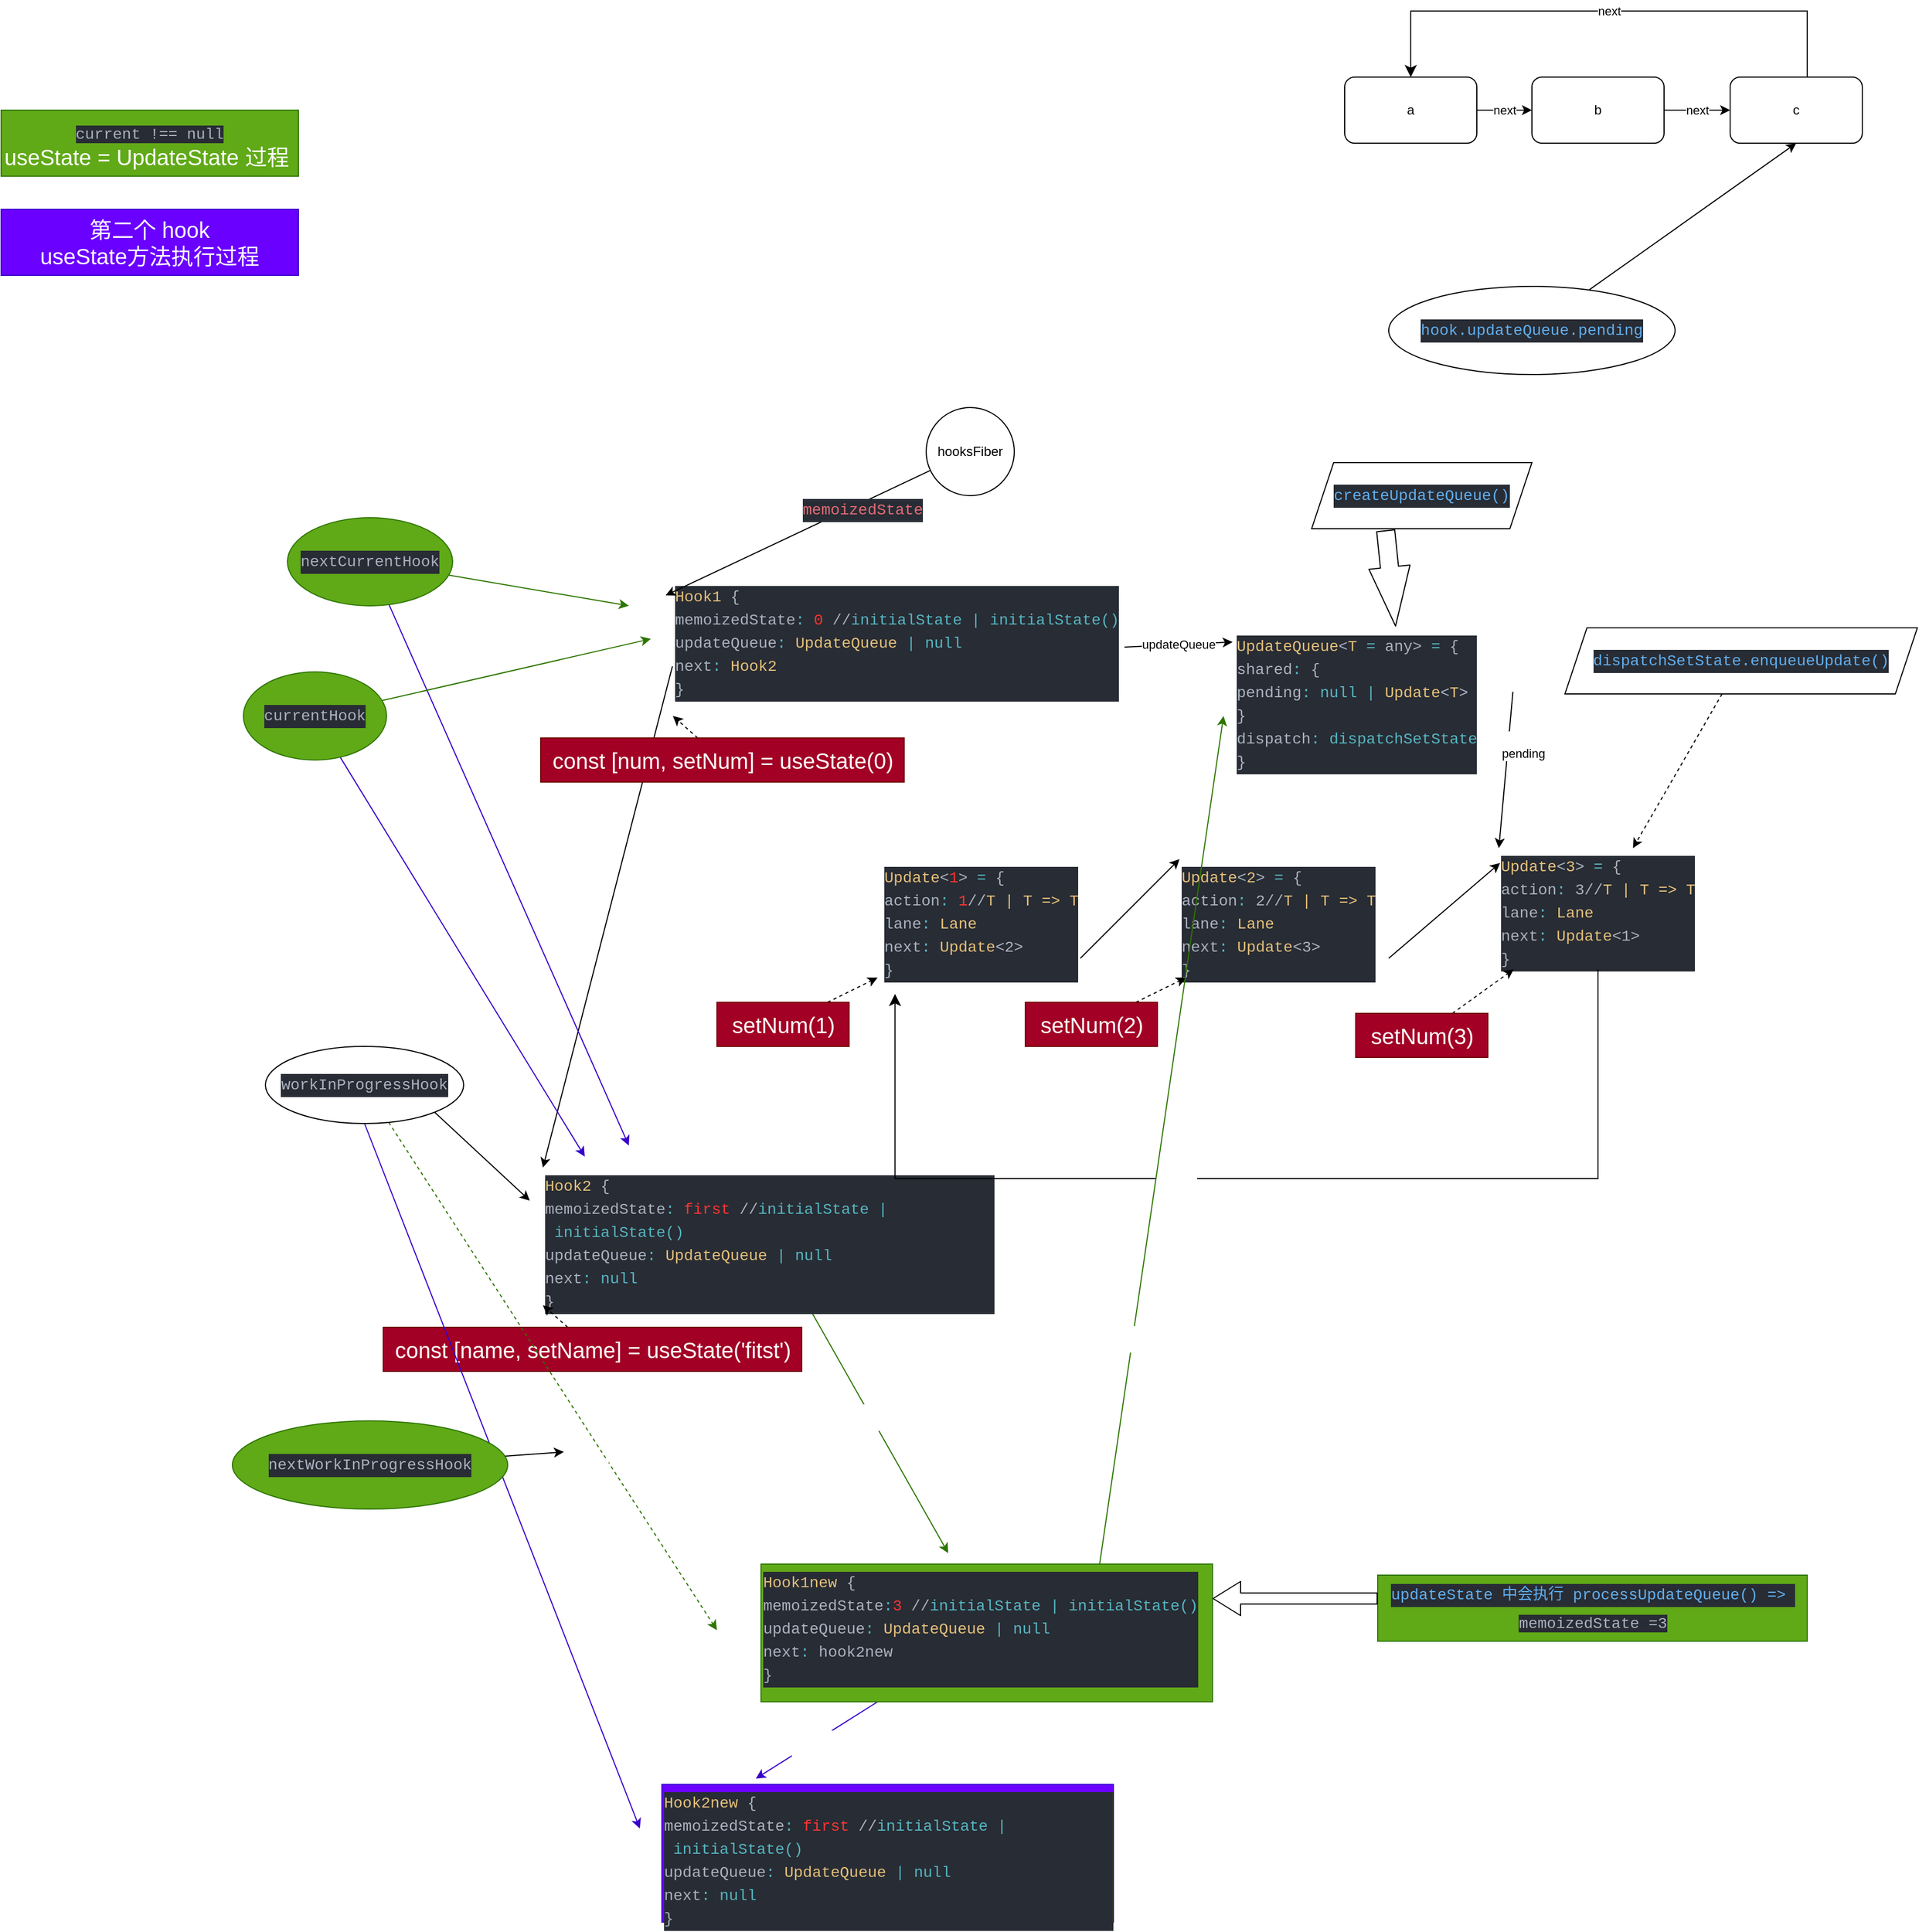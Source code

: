 <mxfile>
    <diagram id="9guuLANdmSC8G7DQ9ks0" name="第 1 页">
        <mxGraphModel dx="3369" dy="1570" grid="1" gridSize="10" guides="1" tooltips="1" connect="1" arrows="1" fold="1" page="1" pageScale="1" pageWidth="827" pageHeight="1169" math="0" shadow="0">
            <root>
                <mxCell id="0"/>
                <mxCell id="1" parent="0"/>
                <mxCell id="5" value="next" style="edgeStyle=none;html=1;" edge="1" parent="1" source="2" target="3">
                    <mxGeometry relative="1" as="geometry"/>
                </mxCell>
                <mxCell id="2" value="a" style="rounded=1;whiteSpace=wrap;html=1;" vertex="1" parent="1">
                    <mxGeometry x="170" y="130" width="120" height="60" as="geometry"/>
                </mxCell>
                <mxCell id="6" value="next" style="edgeStyle=none;html=1;entryX=0;entryY=0.5;entryDx=0;entryDy=0;" edge="1" parent="1" source="3" target="4">
                    <mxGeometry relative="1" as="geometry"/>
                </mxCell>
                <mxCell id="3" value="b" style="rounded=1;whiteSpace=wrap;html=1;" vertex="1" parent="1">
                    <mxGeometry x="340" y="130" width="120" height="60" as="geometry"/>
                </mxCell>
                <mxCell id="4" value="c" style="rounded=1;whiteSpace=wrap;html=1;" vertex="1" parent="1">
                    <mxGeometry x="520" y="130" width="120" height="60" as="geometry"/>
                </mxCell>
                <mxCell id="8" value="" style="edgeStyle=none;html=1;entryX=0.5;entryY=1;entryDx=0;entryDy=0;" edge="1" parent="1" source="7" target="4">
                    <mxGeometry relative="1" as="geometry"/>
                </mxCell>
                <mxCell id="7" value="&lt;div style=&quot;background-color: rgb(40, 44, 52); font-family: Menlo, Monaco, &amp;quot;Courier New&amp;quot;, monospace; font-size: 14px; line-height: 21px;&quot;&gt;&lt;font color=&quot;#61afef&quot;&gt;hook.updateQueue.pending&lt;/font&gt;&lt;/div&gt;" style="ellipse;whiteSpace=wrap;html=1;" vertex="1" parent="1">
                    <mxGeometry x="210" y="320" width="260" height="80" as="geometry"/>
                </mxCell>
                <mxCell id="9" value="next" style="edgeStyle=segmentEdgeStyle;endArrow=classic;html=1;curved=0;rounded=0;endSize=8;startSize=8;sourcePerimeterSpacing=0;targetPerimeterSpacing=0;entryX=0.5;entryY=0;entryDx=0;entryDy=0;" edge="1" parent="1" source="4" target="2">
                    <mxGeometry width="100" relative="1" as="geometry">
                        <mxPoint x="590" y="110" as="sourcePoint"/>
                        <mxPoint x="240" y="120" as="targetPoint"/>
                        <Array as="points">
                            <mxPoint x="590" y="70"/>
                            <mxPoint x="230" y="70"/>
                        </Array>
                    </mxGeometry>
                </mxCell>
                <mxCell id="10" value="&lt;div style=&quot;background-color: rgb(40, 44, 52); font-family: Menlo, Monaco, &amp;quot;Courier New&amp;quot;, monospace; font-weight: normal; font-size: 14px; line-height: 21px;&quot;&gt;&lt;div style=&quot;&quot;&gt;&lt;span style=&quot;color: rgb(229, 192, 123);&quot;&gt;Update&lt;/span&gt;&lt;span style=&quot;color: rgb(171, 178, 191);&quot;&gt;&amp;lt;&lt;/span&gt;&lt;font color=&quot;#e5c07b&quot;&gt;3&lt;/font&gt;&lt;span style=&quot;color: rgb(171, 178, 191);&quot;&gt;&amp;gt; &lt;/span&gt;&lt;span style=&quot;color: rgb(86, 182, 194);&quot;&gt;=&lt;/span&gt;&lt;span style=&quot;color: rgb(171, 178, 191);&quot;&gt; {&lt;/span&gt;&lt;/div&gt;&lt;div style=&quot;&quot;&gt;&lt;span style=&quot;color: rgb(171, 178, 191);&quot;&gt;  action&lt;/span&gt;&lt;span style=&quot;color: rgb(86, 182, 194);&quot;&gt;:&lt;/span&gt;&lt;span style=&quot;color: rgb(171, 178, 191);&quot;&gt;&amp;nbsp;3//&lt;/span&gt;&lt;font color=&quot;#e5c07b&quot;&gt;T | T =&amp;gt; T&lt;/font&gt;&lt;/div&gt;&lt;div style=&quot;color: rgb(171, 178, 191);&quot;&gt;&lt;span style=&quot;color: #abb2bf;&quot;&gt;  lane&lt;/span&gt;&lt;span style=&quot;color: #56b6c2;&quot;&gt;:&lt;/span&gt;&lt;span style=&quot;color: #abb2bf;&quot;&gt; &lt;/span&gt;&lt;span style=&quot;color: #e5c07b;&quot;&gt;Lane&lt;/span&gt;&lt;/div&gt;&lt;div style=&quot;color: rgb(171, 178, 191);&quot;&gt;&lt;span style=&quot;color: #abb2bf;&quot;&gt;  next&lt;/span&gt;&lt;span style=&quot;color: #56b6c2;&quot;&gt;:&lt;/span&gt;&lt;span style=&quot;color: #abb2bf;&quot;&gt; &lt;/span&gt;&lt;span style=&quot;color: #e5c07b;&quot;&gt;Update&lt;/span&gt;&lt;span style=&quot;color: #abb2bf;&quot;&gt;&amp;lt;1&amp;gt;&lt;/span&gt;&lt;/div&gt;&lt;div style=&quot;color: rgb(171, 178, 191);&quot;&gt;&lt;span style=&quot;color: #abb2bf;&quot;&gt;}&lt;/span&gt;&lt;/div&gt;&lt;/div&gt;" style="text;whiteSpace=wrap;html=1;" vertex="1" parent="1">
                    <mxGeometry x="310" y="830" width="180" height="110" as="geometry"/>
                </mxCell>
                <mxCell id="12" style="edgeStyle=none;html=1;exitX=1.011;exitY=0.415;exitDx=0;exitDy=0;exitPerimeter=0;entryX=0;entryY=0;entryDx=0;entryDy=0;" edge="1" parent="1" source="11" target="10">
                    <mxGeometry relative="1" as="geometry"/>
                </mxCell>
                <mxCell id="13" value="&lt;br&gt;pending" style="edgeLabel;html=1;align=center;verticalAlign=middle;resizable=0;points=[];" vertex="1" connectable="0" parent="12">
                    <mxGeometry x="-0.349" y="2" relative="1" as="geometry">
                        <mxPoint x="11" y="2" as="offset"/>
                    </mxGeometry>
                </mxCell>
                <mxCell id="11" value="&lt;div style=&quot;background-color: rgb(40, 44, 52); font-family: Menlo, Monaco, &amp;quot;Courier New&amp;quot;, monospace; font-weight: normal; font-size: 14px; line-height: 21px;&quot;&gt;&lt;div style=&quot;color: rgb(171, 178, 191);&quot;&gt;&lt;span style=&quot;color: #e5c07b;&quot;&gt;UpdateQueue&lt;/span&gt;&lt;span style=&quot;color: #abb2bf;&quot;&gt;&amp;lt;&lt;/span&gt;&lt;span style=&quot;color: #e5c07b;&quot;&gt;T&lt;/span&gt;&lt;span style=&quot;color: #abb2bf;&quot;&gt; &lt;/span&gt;&lt;span style=&quot;color: #56b6c2;&quot;&gt;=&lt;/span&gt;&lt;span style=&quot;color: #abb2bf;&quot;&gt; any&amp;gt; &lt;/span&gt;&lt;span style=&quot;color: #56b6c2;&quot;&gt;=&lt;/span&gt;&lt;span style=&quot;color: #abb2bf;&quot;&gt; {&lt;/span&gt;&lt;/div&gt;&lt;div style=&quot;color: rgb(171, 178, 191);&quot;&gt;&lt;span style=&quot;color: #abb2bf;&quot;&gt;  shared&lt;/span&gt;&lt;span style=&quot;color: #56b6c2;&quot;&gt;:&lt;/span&gt;&lt;span style=&quot;color: #abb2bf;&quot;&gt; {&lt;/span&gt;&lt;/div&gt;&lt;div style=&quot;color: rgb(171, 178, 191);&quot;&gt;&lt;span style=&quot;color: #abb2bf;&quot;&gt;    pending&lt;/span&gt;&lt;span style=&quot;color: #56b6c2;&quot;&gt;:&lt;/span&gt;&lt;span style=&quot;color: #abb2bf;&quot;&gt; &lt;/span&gt;&lt;span style=&quot;color: #56b6c2;&quot;&gt;null&lt;/span&gt;&lt;span style=&quot;color: #abb2bf;&quot;&gt; &lt;/span&gt;&lt;span style=&quot;color: #56b6c2;&quot;&gt;|&lt;/span&gt;&lt;span style=&quot;color: #abb2bf;&quot;&gt; &lt;/span&gt;&lt;span style=&quot;color: #e5c07b;&quot;&gt;Update&lt;/span&gt;&lt;span style=&quot;color: #abb2bf;&quot;&gt;&amp;lt;&lt;/span&gt;&lt;span style=&quot;color: #e5c07b;&quot;&gt;T&lt;/span&gt;&lt;span style=&quot;color: #abb2bf;&quot;&gt;&amp;gt;&lt;/span&gt;&lt;/div&gt;&lt;div style=&quot;color: rgb(171, 178, 191);&quot;&gt;&lt;span style=&quot;color: #abb2bf;&quot;&gt;  }&lt;/span&gt;&lt;/div&gt;&lt;div style=&quot;&quot;&gt;&lt;span style=&quot;color: rgb(171, 178, 191);&quot;&gt;  dispatch&lt;/span&gt;&lt;span style=&quot;color: rgb(86, 182, 194);&quot;&gt;:&lt;/span&gt;&lt;span style=&quot;color: rgb(171, 178, 191);&quot;&gt;&amp;nbsp;&lt;/span&gt;&lt;font color=&quot;#56b6c2&quot;&gt;dispatchSetState&lt;/font&gt;&lt;/div&gt;&lt;div style=&quot;color: rgb(171, 178, 191);&quot;&gt;&lt;span style=&quot;color: #abb2bf;&quot;&gt;}&lt;/span&gt;&lt;/div&gt;&lt;/div&gt;" style="text;whiteSpace=wrap;html=1;" vertex="1" parent="1">
                    <mxGeometry x="70" y="630" width="250" height="140" as="geometry"/>
                </mxCell>
                <mxCell id="18" value="updateQueue" style="edgeStyle=none;html=1;entryX=-0.007;entryY=0.092;entryDx=0;entryDy=0;entryPerimeter=0;exitX=1;exitY=0.5;exitDx=0;exitDy=0;" edge="1" parent="1" source="14" target="11">
                    <mxGeometry relative="1" as="geometry"/>
                </mxCell>
                <mxCell id="55" style="edgeStyle=none;html=1;entryX=0;entryY=0;entryDx=0;entryDy=0;fontSize=20;fontColor=#FF3333;exitX=-0.001;exitY=0.639;exitDx=0;exitDy=0;exitPerimeter=0;" edge="1" parent="1" source="14" target="52">
                    <mxGeometry relative="1" as="geometry"/>
                </mxCell>
                <mxCell id="14" value="&lt;div style=&quot;background-color: rgb(40, 44, 52); font-family: Menlo, Monaco, &amp;quot;Courier New&amp;quot;, monospace; font-weight: normal; font-size: 14px; line-height: 21px;&quot;&gt;&lt;div style=&quot;color: rgb(171, 178, 191);&quot;&gt;&lt;span style=&quot;color: #e5c07b;&quot;&gt;Hook1&lt;/span&gt;&lt;span style=&quot;color: #abb2bf;&quot;&gt;&amp;nbsp;{&lt;/span&gt;&lt;/div&gt;&lt;div style=&quot;&quot;&gt;&lt;span style=&quot;color: rgb(171, 178, 191);&quot;&gt;  memoizedState&lt;/span&gt;&lt;span style=&quot;color: rgb(86, 182, 194);&quot;&gt;:&lt;/span&gt;&lt;span style=&quot;color: rgb(171, 178, 191);&quot;&gt;&amp;nbsp;&lt;/span&gt;&lt;font color=&quot;#ff3333&quot;&gt;0&lt;/font&gt;&lt;span style=&quot;color: rgb(171, 178, 191);&quot;&gt;&amp;nbsp;//&lt;/span&gt;&lt;font color=&quot;#56b6c2&quot;&gt;initialState |&amp;nbsp;&lt;/font&gt;&lt;span style=&quot;color: rgb(86, 182, 194);&quot;&gt;initialState()&lt;/span&gt;&lt;/div&gt;&lt;div style=&quot;color: rgb(171, 178, 191);&quot;&gt;&lt;span style=&quot;color: #abb2bf;&quot;&gt;  updateQueue&lt;/span&gt;&lt;span style=&quot;color: #56b6c2;&quot;&gt;:&lt;/span&gt;&lt;span style=&quot;color: #abb2bf;&quot;&gt; &lt;/span&gt;&lt;span style=&quot;color: #e5c07b;&quot;&gt;UpdateQueue&lt;/span&gt;&lt;span style=&quot;color: #abb2bf;&quot;&gt; &lt;/span&gt;&lt;span style=&quot;color: #56b6c2;&quot;&gt;|&lt;/span&gt;&lt;span style=&quot;color: #abb2bf;&quot;&gt; &lt;/span&gt;&lt;span style=&quot;color: #56b6c2;&quot;&gt;null&lt;/span&gt;&lt;/div&gt;&lt;div style=&quot;color: rgb(171, 178, 191);&quot;&gt;&lt;span style=&quot;color: #abb2bf;&quot;&gt;  next&lt;/span&gt;&lt;span style=&quot;color: #56b6c2;&quot;&gt;:&lt;/span&gt;&lt;span style=&quot;color: #abb2bf;&quot;&gt; &lt;/span&gt;&lt;span style=&quot;color: #e5c07b;&quot;&gt;Hook2&lt;/span&gt;&lt;/div&gt;&lt;div style=&quot;color: rgb(171, 178, 191);&quot;&gt;&lt;span style=&quot;color: #abb2bf;&quot;&gt;}&lt;/span&gt;&lt;/div&gt;&lt;/div&gt;" style="text;whiteSpace=wrap;html=1;" vertex="1" parent="1">
                    <mxGeometry x="-440" y="585" width="410" height="125" as="geometry"/>
                </mxCell>
                <mxCell id="16" style="edgeStyle=none;html=1;entryX=-0.016;entryY=0.124;entryDx=0;entryDy=0;entryPerimeter=0;" edge="1" parent="1" source="15" target="14">
                    <mxGeometry relative="1" as="geometry"/>
                </mxCell>
                <mxCell id="17" value="&lt;div style=&quot;color: rgb(171, 178, 191); background-color: rgb(40, 44, 52); font-family: Menlo, Monaco, &amp;quot;Courier New&amp;quot;, monospace; font-size: 14px; line-height: 21px;&quot;&gt;&lt;span style=&quot;color: #e06c75;&quot;&gt;memoizedState&lt;/span&gt;&lt;/div&gt;" style="edgeLabel;html=1;align=center;verticalAlign=middle;resizable=0;points=[];" vertex="1" connectable="0" parent="16">
                    <mxGeometry x="-0.337" y="2" relative="1" as="geometry">
                        <mxPoint x="17" y="-4" as="offset"/>
                    </mxGeometry>
                </mxCell>
                <mxCell id="15" value="hooksFiber" style="ellipse;whiteSpace=wrap;html=1;" vertex="1" parent="1">
                    <mxGeometry x="-210" y="430" width="80" height="80" as="geometry"/>
                </mxCell>
                <mxCell id="21" value="&lt;div style=&quot;color: rgb(171, 178, 191); background-color: rgb(40, 44, 52); font-family: Menlo, Monaco, &amp;quot;Courier New&amp;quot;, monospace; font-size: 14px; line-height: 21px;&quot;&gt;&lt;span style=&quot;color: #61afef;&quot;&gt;createUpdateQueue()&lt;/span&gt;&lt;/div&gt;" style="shape=parallelogram;perimeter=parallelogramPerimeter;whiteSpace=wrap;html=1;fixedSize=1;" vertex="1" parent="1">
                    <mxGeometry x="140" y="480" width="200" height="60" as="geometry"/>
                </mxCell>
                <mxCell id="24" value="" style="edgeStyle=none;orthogonalLoop=1;jettySize=auto;html=1;shape=flexArrow;rounded=1;startSize=8;endSize=17.588;exitX=0.336;exitY=1.023;exitDx=0;exitDy=0;exitPerimeter=0;width=16.471;entryX=0.585;entryY=-0.008;entryDx=0;entryDy=0;entryPerimeter=0;" edge="1" parent="1" source="21" target="11">
                    <mxGeometry width="100" relative="1" as="geometry">
                        <mxPoint x="330" y="670" as="sourcePoint"/>
                        <mxPoint x="140" y="650" as="targetPoint"/>
                        <Array as="points"/>
                    </mxGeometry>
                </mxCell>
                <mxCell id="37" style="edgeStyle=none;html=1;dashed=1;" edge="1" parent="1" source="25" target="10">
                    <mxGeometry relative="1" as="geometry"/>
                </mxCell>
                <mxCell id="25" value="&lt;div style=&quot;color: rgb(171, 178, 191); background-color: rgb(40, 44, 52); font-family: Menlo, Monaco, &amp;quot;Courier New&amp;quot;, monospace; font-size: 14px; line-height: 21px;&quot;&gt;&lt;span style=&quot;color: rgb(97, 175, 239);&quot;&gt;dispatchSetState.&lt;/span&gt;&lt;span style=&quot;color: rgb(97, 175, 239);&quot;&gt;enqueueUpdate&lt;/span&gt;&lt;span style=&quot;color: #61afef;&quot;&gt;()&lt;/span&gt;&lt;/div&gt;" style="shape=parallelogram;perimeter=parallelogramPerimeter;whiteSpace=wrap;html=1;fixedSize=1;" vertex="1" parent="1">
                    <mxGeometry x="370" y="630" width="320" height="60" as="geometry"/>
                </mxCell>
                <mxCell id="29" style="edgeStyle=none;html=1;entryX=0;entryY=0;entryDx=0;entryDy=0;exitX=1;exitY=0.75;exitDx=0;exitDy=0;" edge="1" parent="1" source="27" target="28">
                    <mxGeometry relative="1" as="geometry"/>
                </mxCell>
                <mxCell id="27" value="&lt;div style=&quot;background-color: rgb(40, 44, 52); font-family: Menlo, Monaco, &amp;quot;Courier New&amp;quot;, monospace; font-weight: normal; font-size: 14px; line-height: 21px;&quot;&gt;&lt;div style=&quot;&quot;&gt;&lt;span style=&quot;color: rgb(229, 192, 123);&quot;&gt;Update&lt;/span&gt;&lt;span style=&quot;color: rgb(171, 178, 191);&quot;&gt;&amp;lt;&lt;/span&gt;&lt;font color=&quot;#ff3333&quot;&gt;1&lt;/font&gt;&lt;span style=&quot;color: rgb(171, 178, 191);&quot;&gt;&amp;gt; &lt;/span&gt;&lt;span style=&quot;color: rgb(86, 182, 194);&quot;&gt;=&lt;/span&gt;&lt;span style=&quot;color: rgb(171, 178, 191);&quot;&gt; {&lt;/span&gt;&lt;/div&gt;&lt;div style=&quot;&quot;&gt;&lt;span style=&quot;color: rgb(171, 178, 191);&quot;&gt;  action&lt;/span&gt;&lt;span style=&quot;color: rgb(86, 182, 194);&quot;&gt;:&lt;/span&gt;&lt;span style=&quot;color: rgb(171, 178, 191);&quot;&gt;&amp;nbsp;&lt;/span&gt;&lt;font color=&quot;#ff3333&quot;&gt;1&lt;/font&gt;&lt;span style=&quot;color: rgb(171, 178, 191);&quot;&gt;//&lt;/span&gt;&lt;font color=&quot;#e5c07b&quot;&gt;T | T =&amp;gt; T&lt;/font&gt;&lt;/div&gt;&lt;div style=&quot;color: rgb(171, 178, 191);&quot;&gt;&lt;span style=&quot;color: #abb2bf;&quot;&gt;  lane&lt;/span&gt;&lt;span style=&quot;color: #56b6c2;&quot;&gt;:&lt;/span&gt;&lt;span style=&quot;color: #abb2bf;&quot;&gt; &lt;/span&gt;&lt;span style=&quot;color: #e5c07b;&quot;&gt;Lane&lt;/span&gt;&lt;/div&gt;&lt;div style=&quot;color: rgb(171, 178, 191);&quot;&gt;&lt;span style=&quot;color: #abb2bf;&quot;&gt;  next&lt;/span&gt;&lt;span style=&quot;color: #56b6c2;&quot;&gt;:&lt;/span&gt;&lt;span style=&quot;color: #abb2bf;&quot;&gt; &lt;/span&gt;&lt;span style=&quot;color: #e5c07b;&quot;&gt;Update&lt;/span&gt;&lt;span style=&quot;color: #abb2bf;&quot;&gt;&amp;lt;2&amp;gt;&lt;/span&gt;&lt;/div&gt;&lt;div style=&quot;color: rgb(171, 178, 191);&quot;&gt;&lt;span style=&quot;color: #abb2bf;&quot;&gt;}&lt;/span&gt;&lt;/div&gt;&lt;/div&gt;" style="text;whiteSpace=wrap;html=1;" vertex="1" parent="1">
                    <mxGeometry x="-250" y="840" width="180" height="120" as="geometry"/>
                </mxCell>
                <mxCell id="31" style="edgeStyle=none;html=1;entryX=0.006;entryY=0.123;entryDx=0;entryDy=0;entryPerimeter=0;exitX=1;exitY=0.75;exitDx=0;exitDy=0;" edge="1" parent="1" source="28" target="10">
                    <mxGeometry relative="1" as="geometry">
                        <mxPoint x="290" y="850" as="targetPoint"/>
                    </mxGeometry>
                </mxCell>
                <mxCell id="28" value="&lt;div style=&quot;background-color: rgb(40, 44, 52); font-family: Menlo, Monaco, &amp;quot;Courier New&amp;quot;, monospace; font-weight: normal; font-size: 14px; line-height: 21px;&quot;&gt;&lt;div style=&quot;&quot;&gt;&lt;span style=&quot;color: rgb(229, 192, 123);&quot;&gt;Update&lt;/span&gt;&lt;span style=&quot;color: rgb(171, 178, 191);&quot;&gt;&amp;lt;&lt;/span&gt;&lt;font color=&quot;#e5c07b&quot;&gt;2&lt;/font&gt;&lt;span style=&quot;color: rgb(171, 178, 191);&quot;&gt;&amp;gt; &lt;/span&gt;&lt;span style=&quot;color: rgb(86, 182, 194);&quot;&gt;=&lt;/span&gt;&lt;span style=&quot;color: rgb(171, 178, 191);&quot;&gt; {&lt;/span&gt;&lt;/div&gt;&lt;div style=&quot;&quot;&gt;&lt;span style=&quot;color: rgb(171, 178, 191);&quot;&gt;  action&lt;/span&gt;&lt;span style=&quot;color: rgb(86, 182, 194);&quot;&gt;:&lt;/span&gt;&lt;span style=&quot;color: rgb(171, 178, 191);&quot;&gt;&amp;nbsp;2//&lt;/span&gt;&lt;font color=&quot;#e5c07b&quot;&gt;T | T =&amp;gt; T&lt;/font&gt;&lt;/div&gt;&lt;div style=&quot;color: rgb(171, 178, 191);&quot;&gt;&lt;span style=&quot;color: #abb2bf;&quot;&gt;  lane&lt;/span&gt;&lt;span style=&quot;color: #56b6c2;&quot;&gt;:&lt;/span&gt;&lt;span style=&quot;color: #abb2bf;&quot;&gt; &lt;/span&gt;&lt;span style=&quot;color: #e5c07b;&quot;&gt;Lane&lt;/span&gt;&lt;/div&gt;&lt;div style=&quot;color: rgb(171, 178, 191);&quot;&gt;&lt;span style=&quot;color: #abb2bf;&quot;&gt;  next&lt;/span&gt;&lt;span style=&quot;color: #56b6c2;&quot;&gt;:&lt;/span&gt;&lt;span style=&quot;color: #abb2bf;&quot;&gt; &lt;/span&gt;&lt;span style=&quot;color: #e5c07b;&quot;&gt;Update&lt;/span&gt;&lt;span style=&quot;color: #abb2bf;&quot;&gt;&amp;lt;3&amp;gt;&lt;/span&gt;&lt;/div&gt;&lt;div style=&quot;color: rgb(171, 178, 191);&quot;&gt;&lt;span style=&quot;color: #abb2bf;&quot;&gt;}&lt;/span&gt;&lt;/div&gt;&lt;/div&gt;" style="text;whiteSpace=wrap;html=1;" vertex="1" parent="1">
                    <mxGeometry x="20" y="840" width="190" height="120" as="geometry"/>
                </mxCell>
                <mxCell id="39" style="edgeStyle=none;html=1;entryX=0;entryY=1;entryDx=0;entryDy=0;dashed=1;fontSize=20;" edge="1" parent="1" source="38" target="14">
                    <mxGeometry relative="1" as="geometry"/>
                </mxCell>
                <mxCell id="38" value="&lt;font style=&quot;font-size: 20px;&quot;&gt;const [num, setNum] = useState(0)&lt;/font&gt;" style="text;html=1;align=center;verticalAlign=middle;resizable=0;points=[];autosize=1;strokeColor=#6F0000;fillColor=#a20025;fontColor=#ffffff;" vertex="1" parent="1">
                    <mxGeometry x="-560" y="730" width="330" height="40" as="geometry"/>
                </mxCell>
                <mxCell id="44" style="edgeStyle=none;html=1;entryX=-0.023;entryY=0.896;entryDx=0;entryDy=0;entryPerimeter=0;dashed=1;fontSize=20;fontColor=#FF3333;" edge="1" parent="1" source="40" target="27">
                    <mxGeometry relative="1" as="geometry"/>
                </mxCell>
                <mxCell id="40" value="setNum(1)" style="text;html=1;align=center;verticalAlign=middle;resizable=0;points=[];autosize=1;strokeColor=#6F0000;fillColor=#a20025;fontSize=20;fontColor=#ffffff;" vertex="1" parent="1">
                    <mxGeometry x="-400" y="970" width="120" height="40" as="geometry"/>
                </mxCell>
                <mxCell id="45" style="edgeStyle=none;html=1;entryX=-0.023;entryY=0.896;entryDx=0;entryDy=0;entryPerimeter=0;dashed=1;fontSize=20;fontColor=#FF3333;" edge="1" parent="1" source="46">
                    <mxGeometry relative="1" as="geometry">
                        <mxPoint x="25.86" y="947.52" as="targetPoint"/>
                    </mxGeometry>
                </mxCell>
                <mxCell id="46" value="setNum(2)" style="text;html=1;align=center;verticalAlign=middle;resizable=0;points=[];autosize=1;strokeColor=#6F0000;fillColor=#a20025;fontSize=20;fontColor=#ffffff;" vertex="1" parent="1">
                    <mxGeometry x="-120" y="970" width="120" height="40" as="geometry"/>
                </mxCell>
                <mxCell id="48" style="edgeStyle=none;html=1;dashed=1;fontSize=20;fontColor=#FF3333;" edge="1" parent="1" source="47" target="10">
                    <mxGeometry relative="1" as="geometry"/>
                </mxCell>
                <mxCell id="47" value="setNum(3)" style="text;html=1;align=center;verticalAlign=middle;resizable=0;points=[];autosize=1;strokeColor=#6F0000;fillColor=#a20025;fontSize=20;fontColor=#ffffff;" vertex="1" parent="1">
                    <mxGeometry x="180" y="980" width="120" height="40" as="geometry"/>
                </mxCell>
                <mxCell id="70" style="edgeStyle=none;html=1;fontSize=20;fontColor=#FFFFFF;fillColor=#60a917;strokeColor=#2D7600;" edge="1" parent="1" source="52">
                    <mxGeometry relative="1" as="geometry">
                        <mxPoint x="-190" y="1470" as="targetPoint"/>
                    </mxGeometry>
                </mxCell>
                <mxCell id="82" value="next" style="edgeLabel;html=1;align=center;verticalAlign=middle;resizable=0;points=[];fontSize=20;fontColor=#FFFFFF;" vertex="1" connectable="0" parent="70">
                    <mxGeometry x="-0.098" relative="1" as="geometry">
                        <mxPoint y="-1" as="offset"/>
                    </mxGeometry>
                </mxCell>
                <mxCell id="52" value="&lt;div style=&quot;background-color: rgb(40, 44, 52); font-family: Menlo, Monaco, &amp;quot;Courier New&amp;quot;, monospace; font-weight: normal; font-size: 14px; line-height: 21px;&quot;&gt;&lt;div style=&quot;color: rgb(171, 178, 191);&quot;&gt;&lt;span style=&quot;color: #e5c07b;&quot;&gt;Hook2&lt;/span&gt;&lt;span style=&quot;color: #abb2bf;&quot;&gt; {&lt;/span&gt;&lt;/div&gt;&lt;div style=&quot;&quot;&gt;&lt;span style=&quot;color: rgb(171, 178, 191);&quot;&gt;  memoizedState&lt;/span&gt;&lt;span style=&quot;color: rgb(86, 182, 194);&quot;&gt;:&lt;/span&gt;&lt;span style=&quot;color: rgb(171, 178, 191);&quot;&gt;&amp;nbsp;&lt;/span&gt;&lt;font color=&quot;#ff3333&quot;&gt;first&lt;/font&gt;&lt;span style=&quot;color: rgb(171, 178, 191);&quot;&gt;&amp;nbsp;//&lt;/span&gt;&lt;font color=&quot;#56b6c2&quot;&gt;initialState |&amp;nbsp;&lt;/font&gt;&lt;span style=&quot;color: rgb(86, 182, 194);&quot;&gt;initialState()&lt;/span&gt;&lt;/div&gt;&lt;div style=&quot;color: rgb(171, 178, 191);&quot;&gt;&lt;span style=&quot;color: #abb2bf;&quot;&gt;  updateQueue&lt;/span&gt;&lt;span style=&quot;color: #56b6c2;&quot;&gt;:&lt;/span&gt;&lt;span style=&quot;color: #abb2bf;&quot;&gt; &lt;/span&gt;&lt;span style=&quot;color: #e5c07b;&quot;&gt;UpdateQueue&lt;/span&gt;&lt;span style=&quot;color: #abb2bf;&quot;&gt; &lt;/span&gt;&lt;span style=&quot;color: #56b6c2;&quot;&gt;|&lt;/span&gt;&lt;span style=&quot;color: #abb2bf;&quot;&gt; &lt;/span&gt;&lt;span style=&quot;color: #56b6c2;&quot;&gt;null&lt;/span&gt;&lt;/div&gt;&lt;div style=&quot;color: rgb(171, 178, 191);&quot;&gt;&lt;span style=&quot;color: #abb2bf;&quot;&gt;  next&lt;/span&gt;&lt;span style=&quot;color: #56b6c2;&quot;&gt;:&lt;/span&gt;&lt;span style=&quot;color: #abb2bf;&quot;&gt; &lt;/span&gt;&lt;span style=&quot;color: #56b6c2;&quot;&gt;null&lt;/span&gt;&lt;/div&gt;&lt;div style=&quot;color: rgb(171, 178, 191);&quot;&gt;&lt;span style=&quot;color: #abb2bf;&quot;&gt;}&lt;/span&gt;&lt;/div&gt;&lt;/div&gt;" style="text;whiteSpace=wrap;html=1;" vertex="1" parent="1">
                    <mxGeometry x="-558" y="1120" width="410" height="125" as="geometry"/>
                </mxCell>
                <mxCell id="53" style="edgeStyle=none;html=1;entryX=0;entryY=1;entryDx=0;entryDy=0;dashed=1;fontSize=20;" edge="1" parent="1" source="54" target="52">
                    <mxGeometry relative="1" as="geometry"/>
                </mxCell>
                <mxCell id="54" value="&lt;font style=&quot;font-size: 20px;&quot;&gt;const [name, setName] = useState('fitst')&lt;/font&gt;" style="text;html=1;align=center;verticalAlign=middle;resizable=0;points=[];autosize=1;strokeColor=#6F0000;fillColor=#a20025;fontColor=#ffffff;" vertex="1" parent="1">
                    <mxGeometry x="-703" y="1265" width="380" height="40" as="geometry"/>
                </mxCell>
                <mxCell id="58" style="edgeStyle=none;html=1;dashed=1;fontSize=20;fontColor=#FFFFFF;fillColor=#60a917;strokeColor=#2D7600;" edge="1" parent="1" source="57">
                    <mxGeometry relative="1" as="geometry">
                        <mxPoint x="-400" y="1540" as="targetPoint"/>
                    </mxGeometry>
                </mxCell>
                <mxCell id="76" style="edgeStyle=none;html=1;exitX=1;exitY=1;exitDx=0;exitDy=0;fontSize=20;fontColor=#FFFFFF;" edge="1" parent="1" source="57">
                    <mxGeometry relative="1" as="geometry">
                        <mxPoint x="-570" y="1150" as="targetPoint"/>
                    </mxGeometry>
                </mxCell>
                <mxCell id="80" style="edgeStyle=none;html=1;exitX=0.5;exitY=1;exitDx=0;exitDy=0;fontSize=20;fontColor=#FFFFFF;fillColor=#6a00ff;strokeColor=#3700CC;" edge="1" parent="1" source="57">
                    <mxGeometry relative="1" as="geometry">
                        <mxPoint x="-470" y="1720" as="targetPoint"/>
                    </mxGeometry>
                </mxCell>
                <mxCell id="57" value="&lt;div style=&quot;color: rgb(171, 178, 191); background-color: rgb(40, 44, 52); font-family: Menlo, Monaco, &amp;quot;Courier New&amp;quot;, monospace; font-size: 14px; line-height: 21px;&quot;&gt;workInProgressHook&lt;/div&gt;" style="ellipse;whiteSpace=wrap;html=1;fontSize=20;fontColor=#FFFFFF;" vertex="1" parent="1">
                    <mxGeometry x="-810" y="1010" width="180" height="70" as="geometry"/>
                </mxCell>
                <mxCell id="59" value="" style="edgeStyle=segmentEdgeStyle;endArrow=classic;html=1;curved=0;rounded=0;endSize=8;startSize=8;sourcePerimeterSpacing=0;targetPerimeterSpacing=0;fontSize=20;fontColor=#FFFFFF;entryX=0.065;entryY=1.02;entryDx=0;entryDy=0;entryPerimeter=0;" edge="1" parent="1" source="10" target="27">
                    <mxGeometry width="100" relative="1" as="geometry">
                        <mxPoint x="350" y="970" as="sourcePoint"/>
                        <mxPoint x="450" y="1010" as="targetPoint"/>
                        <Array as="points">
                            <mxPoint x="400" y="1130"/>
                            <mxPoint x="-238" y="1130"/>
                        </Array>
                    </mxGeometry>
                </mxCell>
                <mxCell id="60" value="next" style="edgeLabel;html=1;align=center;verticalAlign=middle;resizable=0;points=[];fontSize=20;fontColor=#FFFFFF;" vertex="1" connectable="0" parent="59">
                    <mxGeometry x="0.152" y="4" relative="1" as="geometry">
                        <mxPoint as="offset"/>
                    </mxGeometry>
                </mxCell>
                <mxCell id="65" style="edgeStyle=none;html=1;fontSize=20;fontColor=#FFFFFF;fillColor=#6a00ff;strokeColor=#3700CC;" edge="1" parent="1" source="64">
                    <mxGeometry relative="1" as="geometry">
                        <mxPoint x="-480" y="1100" as="targetPoint"/>
                    </mxGeometry>
                </mxCell>
                <mxCell id="77" style="edgeStyle=none;html=1;fontSize=20;fontColor=#FFFFFF;fillColor=#60a917;strokeColor=#2D7600;" edge="1" parent="1" source="64">
                    <mxGeometry relative="1" as="geometry">
                        <mxPoint x="-480" y="610" as="targetPoint"/>
                    </mxGeometry>
                </mxCell>
                <mxCell id="64" value="&lt;div style=&quot;color: rgb(171, 178, 191); background-color: rgb(40, 44, 52); font-family: Menlo, Monaco, &amp;quot;Courier New&amp;quot;, monospace; font-size: 14px; line-height: 21px;&quot;&gt;nextCurrentHook&lt;/div&gt;" style="ellipse;whiteSpace=wrap;html=1;fontSize=20;fontColor=#ffffff;fillColor=#60a917;strokeColor=#2D7600;" vertex="1" parent="1">
                    <mxGeometry x="-790" y="530" width="150" height="80" as="geometry"/>
                </mxCell>
                <mxCell id="68" style="edgeStyle=none;html=1;entryX=-0.02;entryY=0.203;entryDx=0;entryDy=0;entryPerimeter=0;fontSize=20;fontColor=#FFFFFF;" edge="1" parent="1" source="66" target="67">
                    <mxGeometry relative="1" as="geometry"/>
                </mxCell>
                <mxCell id="66" value="&lt;div style=&quot;color: rgb(171, 178, 191); background-color: rgb(40, 44, 52); font-family: Menlo, Monaco, &amp;quot;Courier New&amp;quot;, monospace; font-size: 14px; line-height: 21px;&quot;&gt;nextWorkInProgressHook&lt;/div&gt;" style="ellipse;whiteSpace=wrap;html=1;fontSize=20;fontColor=#ffffff;fillColor=#60a917;strokeColor=#2D7600;" vertex="1" parent="1">
                    <mxGeometry x="-840" y="1350" width="250" height="80" as="geometry"/>
                </mxCell>
                <mxCell id="67" value="null&lt;br&gt;" style="text;html=1;align=center;verticalAlign=middle;resizable=0;points=[];autosize=1;strokeColor=none;fillColor=none;fontSize=20;fontColor=#FFFFFF;" vertex="1" parent="1">
                    <mxGeometry x="-538" y="1370" width="50" height="40" as="geometry"/>
                </mxCell>
                <mxCell id="73" style="edgeStyle=none;html=1;exitX=0.75;exitY=0;exitDx=0;exitDy=0;fontSize=20;fontColor=#FFFFFF;fillColor=#60a917;strokeColor=#2D7600;" edge="1" parent="1" source="69">
                    <mxGeometry relative="1" as="geometry">
                        <mxPoint x="60" y="710" as="targetPoint"/>
                    </mxGeometry>
                </mxCell>
                <mxCell id="75" value="updatequeue" style="edgeLabel;html=1;align=center;verticalAlign=middle;resizable=0;points=[];fontSize=20;fontColor=#FFFFFF;" vertex="1" connectable="0" parent="73">
                    <mxGeometry x="-0.467" y="-3" relative="1" as="geometry">
                        <mxPoint as="offset"/>
                    </mxGeometry>
                </mxCell>
                <mxCell id="81" style="edgeStyle=none;html=1;entryX=0.208;entryY=-0.042;entryDx=0;entryDy=0;entryPerimeter=0;fontSize=20;fontColor=#FFFFFF;fillColor=#6a00ff;strokeColor=#3700CC;" edge="1" parent="1" source="69" target="79">
                    <mxGeometry relative="1" as="geometry"/>
                </mxCell>
                <mxCell id="83" value="next" style="edgeLabel;html=1;align=center;verticalAlign=middle;resizable=0;points=[];fontSize=20;fontColor=#FFFFFF;" vertex="1" connectable="0" parent="81">
                    <mxGeometry x="0.084" y="-1" relative="1" as="geometry">
                        <mxPoint as="offset"/>
                    </mxGeometry>
                </mxCell>
                <mxCell id="69" value="&lt;div style=&quot;background-color: rgb(40, 44, 52); font-family: Menlo, Monaco, &amp;quot;Courier New&amp;quot;, monospace; font-weight: normal; font-size: 14px; line-height: 21px;&quot;&gt;&lt;div style=&quot;color: rgb(171, 178, 191);&quot;&gt;&lt;span style=&quot;color: #e5c07b;&quot;&gt;Hook1new&lt;/span&gt;&lt;span style=&quot;color: #abb2bf;&quot;&gt;&amp;nbsp;{&lt;/span&gt;&lt;/div&gt;&lt;div style=&quot;&quot;&gt;&lt;span style=&quot;color: rgb(171, 178, 191);&quot;&gt;  memoizedState&lt;/span&gt;&lt;span style=&quot;color: rgb(86, 182, 194);&quot;&gt;:&lt;/span&gt;&lt;font color=&quot;#ff3333&quot;&gt;3&lt;/font&gt;&lt;span style=&quot;color: rgb(171, 178, 191);&quot;&gt;&amp;nbsp;//&lt;/span&gt;&lt;font color=&quot;#56b6c2&quot;&gt;initialState |&amp;nbsp;&lt;/font&gt;&lt;span style=&quot;color: rgb(86, 182, 194);&quot;&gt;initialState()&lt;/span&gt;&lt;/div&gt;&lt;div style=&quot;color: rgb(171, 178, 191);&quot;&gt;&lt;span style=&quot;color: #abb2bf;&quot;&gt;  updateQueue&lt;/span&gt;&lt;span style=&quot;color: #56b6c2;&quot;&gt;:&lt;/span&gt;&lt;span style=&quot;color: #abb2bf;&quot;&gt; &lt;/span&gt;&lt;span style=&quot;color: #e5c07b;&quot;&gt;UpdateQueue&lt;/span&gt;&lt;span style=&quot;color: #abb2bf;&quot;&gt; &lt;/span&gt;&lt;span style=&quot;color: #56b6c2;&quot;&gt;|&lt;/span&gt;&lt;span style=&quot;color: #abb2bf;&quot;&gt; &lt;/span&gt;&lt;span style=&quot;color: #56b6c2;&quot;&gt;null&lt;/span&gt;&lt;/div&gt;&lt;div style=&quot;color: rgb(171, 178, 191);&quot;&gt;&lt;span style=&quot;color: #abb2bf;&quot;&gt;  next&lt;/span&gt;&lt;span style=&quot;color: #56b6c2;&quot;&gt;:&lt;/span&gt;&lt;span style=&quot;color: #abb2bf;&quot;&gt;&amp;nbsp;hook2new&lt;/span&gt;&lt;/div&gt;&lt;div style=&quot;color: rgb(171, 178, 191);&quot;&gt;&lt;span style=&quot;color: #abb2bf;&quot;&gt;}&lt;/span&gt;&lt;/div&gt;&lt;/div&gt;" style="text;whiteSpace=wrap;html=1;fillColor=#60a917;fontColor=#ffffff;strokeColor=#2D7600;" vertex="1" parent="1">
                    <mxGeometry x="-360" y="1480" width="410" height="125" as="geometry"/>
                </mxCell>
                <mxCell id="72" style="edgeStyle=none;html=1;fontSize=20;fontColor=#FFFFFF;fillColor=#60a917;strokeColor=#2D7600;" edge="1" parent="1" source="71">
                    <mxGeometry relative="1" as="geometry">
                        <mxPoint x="-460" y="640" as="targetPoint"/>
                    </mxGeometry>
                </mxCell>
                <mxCell id="78" style="edgeStyle=none;html=1;fontSize=20;fontColor=#FFFFFF;fillColor=#6a00ff;strokeColor=#3700CC;" edge="1" parent="1" source="71">
                    <mxGeometry relative="1" as="geometry">
                        <mxPoint x="-520" y="1110" as="targetPoint"/>
                    </mxGeometry>
                </mxCell>
                <mxCell id="71" value="&lt;div style=&quot;color: rgb(171, 178, 191); background-color: rgb(40, 44, 52); font-family: Menlo, Monaco, &amp;quot;Courier New&amp;quot;, monospace; font-size: 14px; line-height: 21px;&quot;&gt;currentHook&lt;/div&gt;" style="ellipse;whiteSpace=wrap;html=1;fontSize=20;fontColor=#ffffff;fillColor=#60a917;strokeColor=#2D7600;" vertex="1" parent="1">
                    <mxGeometry x="-830" y="670" width="130" height="80" as="geometry"/>
                </mxCell>
                <mxCell id="79" value="&lt;div style=&quot;background-color: rgb(40, 44, 52); font-family: Menlo, Monaco, &amp;quot;Courier New&amp;quot;, monospace; font-weight: normal; font-size: 14px; line-height: 21px;&quot;&gt;&lt;div style=&quot;color: rgb(171, 178, 191);&quot;&gt;&lt;span style=&quot;color: #e5c07b;&quot;&gt;Hook2new&lt;/span&gt;&lt;span style=&quot;color: #abb2bf;&quot;&gt; {&lt;/span&gt;&lt;/div&gt;&lt;div style=&quot;&quot;&gt;&lt;span style=&quot;color: rgb(171, 178, 191);&quot;&gt;  memoizedState&lt;/span&gt;&lt;span style=&quot;color: rgb(86, 182, 194);&quot;&gt;:&lt;/span&gt;&lt;span style=&quot;color: rgb(171, 178, 191);&quot;&gt;&amp;nbsp;&lt;/span&gt;&lt;font color=&quot;#ff3333&quot;&gt;first&lt;/font&gt;&lt;span style=&quot;color: rgb(171, 178, 191);&quot;&gt;&amp;nbsp;//&lt;/span&gt;&lt;font color=&quot;#56b6c2&quot;&gt;initialState |&amp;nbsp;&lt;/font&gt;&lt;span style=&quot;color: rgb(86, 182, 194);&quot;&gt;initialState()&lt;/span&gt;&lt;/div&gt;&lt;div style=&quot;color: rgb(171, 178, 191);&quot;&gt;&lt;span style=&quot;color: #abb2bf;&quot;&gt;  updateQueue&lt;/span&gt;&lt;span style=&quot;color: #56b6c2;&quot;&gt;:&lt;/span&gt;&lt;span style=&quot;color: #abb2bf;&quot;&gt; &lt;/span&gt;&lt;span style=&quot;color: #e5c07b;&quot;&gt;UpdateQueue&lt;/span&gt;&lt;span style=&quot;color: #abb2bf;&quot;&gt; &lt;/span&gt;&lt;span style=&quot;color: #56b6c2;&quot;&gt;|&lt;/span&gt;&lt;span style=&quot;color: #abb2bf;&quot;&gt; &lt;/span&gt;&lt;span style=&quot;color: #56b6c2;&quot;&gt;null&lt;/span&gt;&lt;/div&gt;&lt;div style=&quot;color: rgb(171, 178, 191);&quot;&gt;&lt;span style=&quot;color: #abb2bf;&quot;&gt;  next&lt;/span&gt;&lt;span style=&quot;color: #56b6c2;&quot;&gt;:&lt;/span&gt;&lt;span style=&quot;color: #abb2bf;&quot;&gt; &lt;/span&gt;&lt;span style=&quot;color: #56b6c2;&quot;&gt;null&lt;/span&gt;&lt;/div&gt;&lt;div style=&quot;color: rgb(171, 178, 191);&quot;&gt;&lt;span style=&quot;color: #abb2bf;&quot;&gt;}&lt;/span&gt;&lt;/div&gt;&lt;/div&gt;" style="text;whiteSpace=wrap;html=1;fillColor=#6a00ff;fontColor=#ffffff;strokeColor=#3700CC;" vertex="1" parent="1">
                    <mxGeometry x="-450" y="1680" width="410" height="125" as="geometry"/>
                </mxCell>
                <mxCell id="84" value="&lt;div style=&quot;color: rgb(171, 178, 191); background-color: rgb(40, 44, 52); font-family: Menlo, Monaco, &amp;quot;Courier New&amp;quot;, monospace; font-size: 14px; line-height: 21px;&quot;&gt;&lt;span style=&quot;color: #61afef;&quot;&gt;updateState 中会执行&amp;nbsp;&lt;/span&gt;&lt;span style=&quot;color: rgb(97, 175, 239);&quot;&gt;processUpdateQueue() =&amp;gt;&amp;nbsp;&lt;/span&gt;&lt;/div&gt;&lt;span style=&quot;color: rgb(171, 178, 191); font-family: Menlo, Monaco, &amp;quot;Courier New&amp;quot;, monospace; font-size: 14px; text-align: left; background-color: rgb(40, 44, 52);&quot;&gt;memoizedState =3&lt;/span&gt;" style="text;html=1;align=center;verticalAlign=middle;resizable=0;points=[];autosize=1;strokeColor=#2D7600;fillColor=#60a917;fontSize=20;fontColor=#ffffff;" vertex="1" parent="1">
                    <mxGeometry x="200" y="1490" width="390" height="60" as="geometry"/>
                </mxCell>
                <mxCell id="85" value="&lt;span style=&quot;background-color: rgb(40, 44, 52); color: rgb(171, 178, 191); font-family: Menlo, Monaco, &amp;quot;Courier New&amp;quot;, monospace; font-size: 14px;&quot;&gt;current !== null&lt;br&gt;&lt;/span&gt;useState = UpdateState 过程&amp;nbsp;" style="whiteSpace=wrap;html=1;fontSize=20;fontColor=#ffffff;fillColor=#60a917;strokeColor=#2D7600;" vertex="1" parent="1">
                    <mxGeometry x="-1050" y="160" width="270" height="60" as="geometry"/>
                </mxCell>
                <mxCell id="86" value="第二个 hook&lt;br&gt;useState方法执行过程" style="whiteSpace=wrap;html=1;fontSize=20;fontColor=#ffffff;fillColor=#6a00ff;strokeColor=#3700CC;" vertex="1" parent="1">
                    <mxGeometry x="-1050" y="250" width="270" height="60" as="geometry"/>
                </mxCell>
                <mxCell id="87" value="" style="edgeStyle=none;orthogonalLoop=1;jettySize=auto;html=1;shape=flexArrow;rounded=1;startSize=8;endSize=8;fontSize=20;fontColor=#FFFFFF;entryX=1;entryY=0.25;entryDx=0;entryDy=0;exitX=0;exitY=0.354;exitDx=0;exitDy=0;exitPerimeter=0;" edge="1" parent="1" source="84" target="69">
                    <mxGeometry width="100" relative="1" as="geometry">
                        <mxPoint x="180" y="1480" as="sourcePoint"/>
                        <mxPoint x="180" y="1530" as="targetPoint"/>
                        <Array as="points"/>
                    </mxGeometry>
                </mxCell>
            </root>
        </mxGraphModel>
    </diagram>
</mxfile>